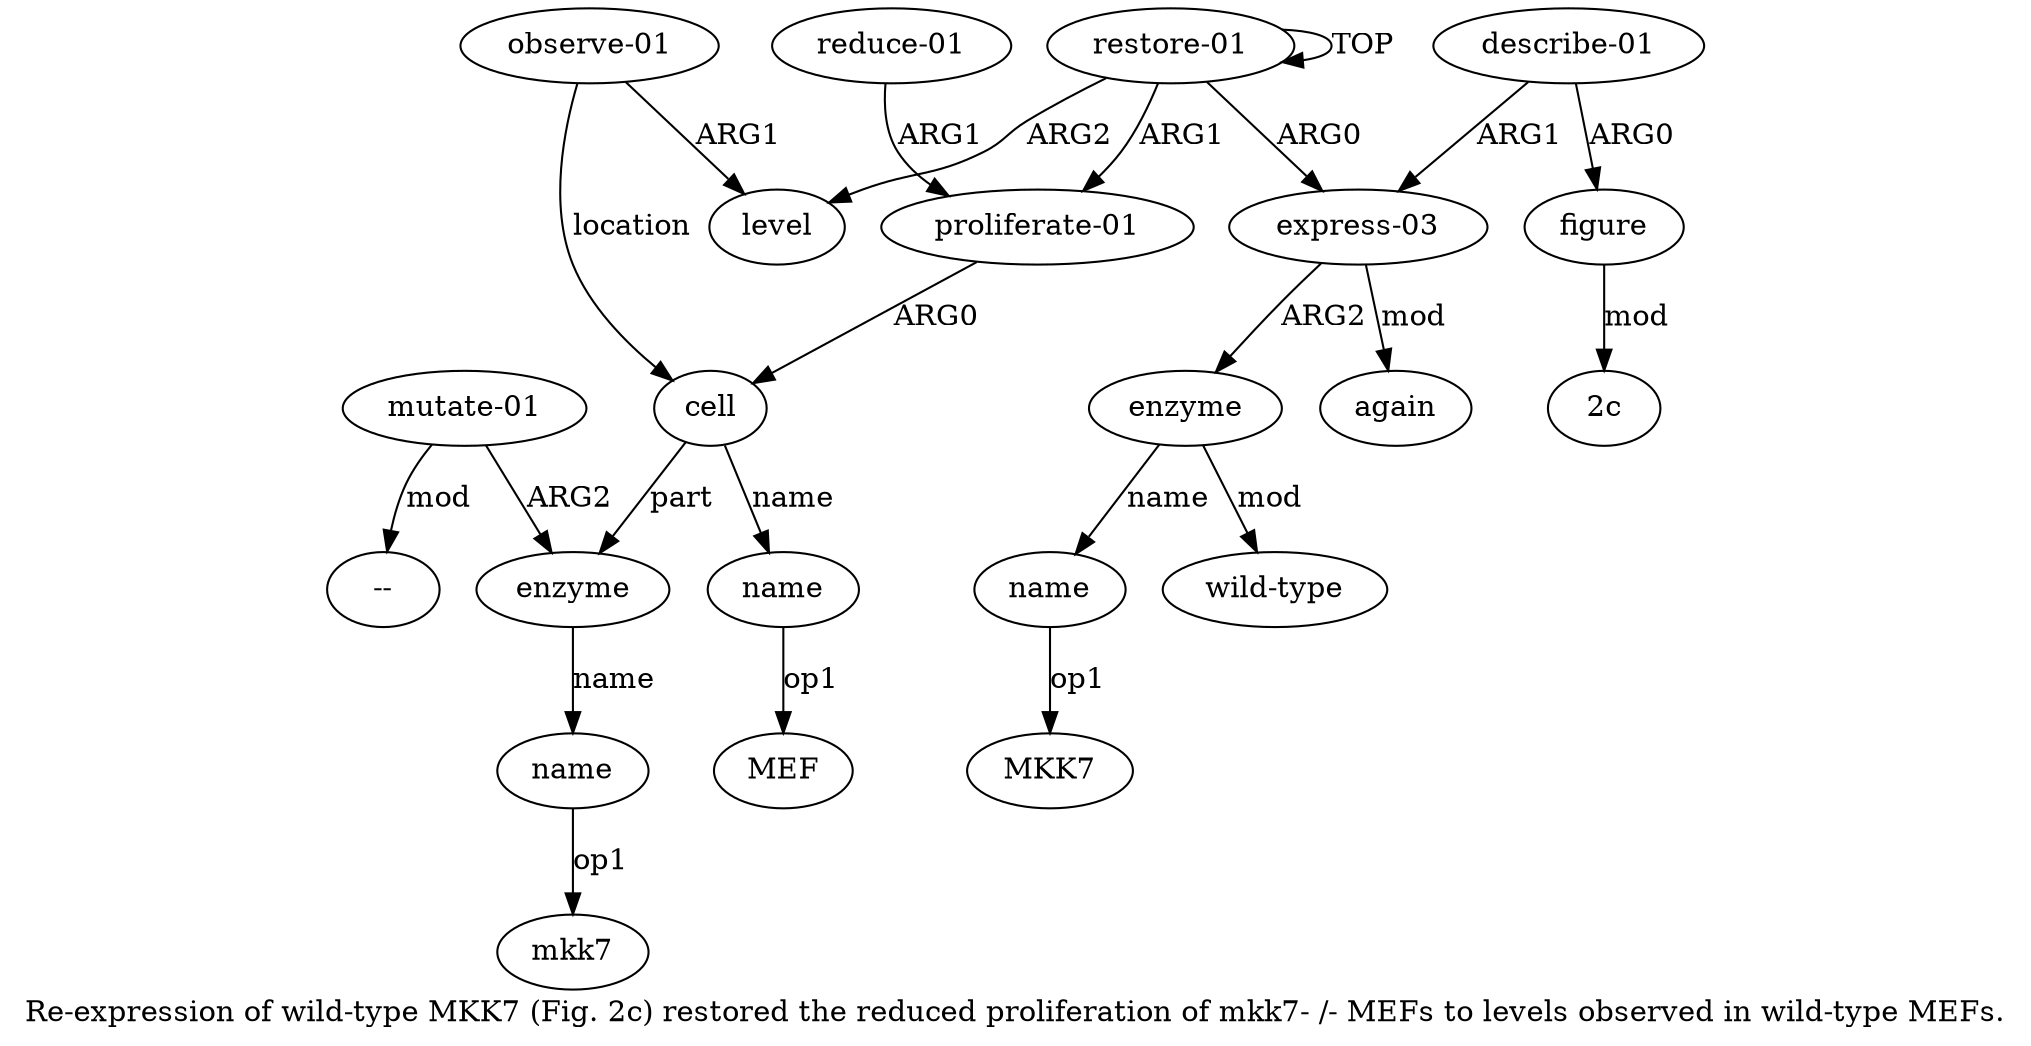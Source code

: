 digraph  {
	graph [label="Re-expression of wild-type MKK7 (Fig. 2c) restored the reduced proliferation of mkk7- /- MEFs to levels observed in wild-type MEFs."];
	node [label="\N"];
	"a13 --"	 [color=black,
		gold_ind=-1,
		gold_label="--",
		label="--",
		test_ind=-1,
		test_label="--"];
	"a3 MKK7"	 [color=black,
		gold_ind=-1,
		gold_label=MKK7,
		label=MKK7,
		test_ind=-1,
		test_label=MKK7];
	"a7 2c"	 [color=black,
		gold_ind=-1,
		gold_label="2c",
		label="2c",
		test_ind=-1,
		test_label="2c"];
	"a12 mkk7"	 [color=black,
		gold_ind=-1,
		gold_label=mkk7,
		label=mkk7,
		test_ind=-1,
		test_label=mkk7];
	"a10 MEF"	 [color=black,
		gold_ind=-1,
		gold_label=MEF,
		label=MEF,
		test_ind=-1,
		test_label=MEF];
	a15	 [color=black,
		gold_ind=15,
		gold_label=level,
		label=level,
		test_ind=15,
		test_label=level];
	a14	 [color=black,
		gold_ind=14,
		gold_label="reduce-01",
		label="reduce-01",
		test_ind=14,
		test_label="reduce-01"];
	a8	 [color=black,
		gold_ind=8,
		gold_label="proliferate-01",
		label="proliferate-01",
		test_ind=8,
		test_label="proliferate-01"];
	a14 -> a8 [key=0,
	color=black,
	gold_label=ARG1,
	label=ARG1,
	test_label=ARG1];
a16 [color=black,
	gold_ind=16,
	gold_label="observe-01",
	label="observe-01",
	test_ind=16,
	test_label="observe-01"];
a16 -> a15 [key=0,
color=black,
gold_label=ARG1,
label=ARG1,
test_label=ARG1];
a9 [color=black,
gold_ind=9,
gold_label=cell,
label=cell,
test_ind=9,
test_label=cell];
a16 -> a9 [key=0,
color=black,
gold_label=location,
label=location,
test_label=location];
a11 [color=black,
gold_ind=11,
gold_label=enzyme,
label=enzyme,
test_ind=11,
test_label=enzyme];
a12 [color=black,
gold_ind=12,
gold_label=name,
label=name,
test_ind=12,
test_label=name];
a11 -> a12 [key=0,
color=black,
gold_label=name,
label=name,
test_label=name];
a10 [color=black,
gold_ind=10,
gold_label=name,
label=name,
test_ind=10,
test_label=name];
a10 -> "a10 MEF" [key=0,
color=black,
gold_label=op1,
label=op1,
test_label=op1];
a13 [color=black,
gold_ind=13,
gold_label="mutate-01",
label="mutate-01",
test_ind=13,
test_label="mutate-01"];
a13 -> "a13 --" [key=0,
color=black,
gold_label=mod,
label=mod,
test_label=mod];
a13 -> a11 [key=0,
color=black,
gold_label=ARG2,
label=ARG2,
test_label=ARG2];
a12 -> "a12 mkk7" [key=0,
color=black,
gold_label=op1,
label=op1,
test_label=op1];
a1 [color=black,
gold_ind=1,
gold_label="express-03",
label="express-03",
test_ind=1,
test_label="express-03"];
a2 [color=black,
gold_ind=2,
gold_label=enzyme,
label=enzyme,
test_ind=2,
test_label=enzyme];
a1 -> a2 [key=0,
color=black,
gold_label=ARG2,
label=ARG2,
test_label=ARG2];
a5 [color=black,
gold_ind=5,
gold_label=again,
label=again,
test_ind=5,
test_label=again];
a1 -> a5 [key=0,
color=black,
gold_label=mod,
label=mod,
test_label=mod];
a0 [color=black,
gold_ind=0,
gold_label="restore-01",
label="restore-01",
test_ind=0,
test_label="restore-01"];
a0 -> a15 [key=0,
color=black,
gold_label=ARG2,
label=ARG2,
test_label=ARG2];
a0 -> a1 [key=0,
color=black,
gold_label=ARG0,
label=ARG0,
test_label=ARG0];
a0 -> a0 [key=0,
color=black,
gold_label=TOP,
label=TOP,
test_label=TOP];
a0 -> a8 [key=0,
color=black,
gold_label=ARG1,
label=ARG1,
test_label=ARG1];
a3 [color=black,
gold_ind=3,
gold_label=name,
label=name,
test_ind=3,
test_label=name];
a3 -> "a3 MKK7" [key=0,
color=black,
gold_label=op1,
label=op1,
test_label=op1];
a2 -> a3 [key=0,
color=black,
gold_label=name,
label=name,
test_label=name];
a4 [color=black,
gold_ind=4,
gold_label="wild-type",
label="wild-type",
test_ind=4,
test_label="wild-type"];
a2 -> a4 [key=0,
color=black,
gold_label=mod,
label=mod,
test_label=mod];
a7 [color=black,
gold_ind=7,
gold_label=figure,
label=figure,
test_ind=7,
test_label=figure];
a7 -> "a7 2c" [key=0,
color=black,
gold_label=mod,
label=mod,
test_label=mod];
a6 [color=black,
gold_ind=6,
gold_label="describe-01",
label="describe-01",
test_ind=6,
test_label="describe-01"];
a6 -> a1 [key=0,
color=black,
gold_label=ARG1,
label=ARG1,
test_label=ARG1];
a6 -> a7 [key=0,
color=black,
gold_label=ARG0,
label=ARG0,
test_label=ARG0];
a9 -> a11 [key=0,
color=black,
gold_label=part,
label=part,
test_label=part];
a9 -> a10 [key=0,
color=black,
gold_label=name,
label=name,
test_label=name];
a8 -> a9 [key=0,
color=black,
gold_label=ARG0,
label=ARG0,
test_label=ARG0];
}
